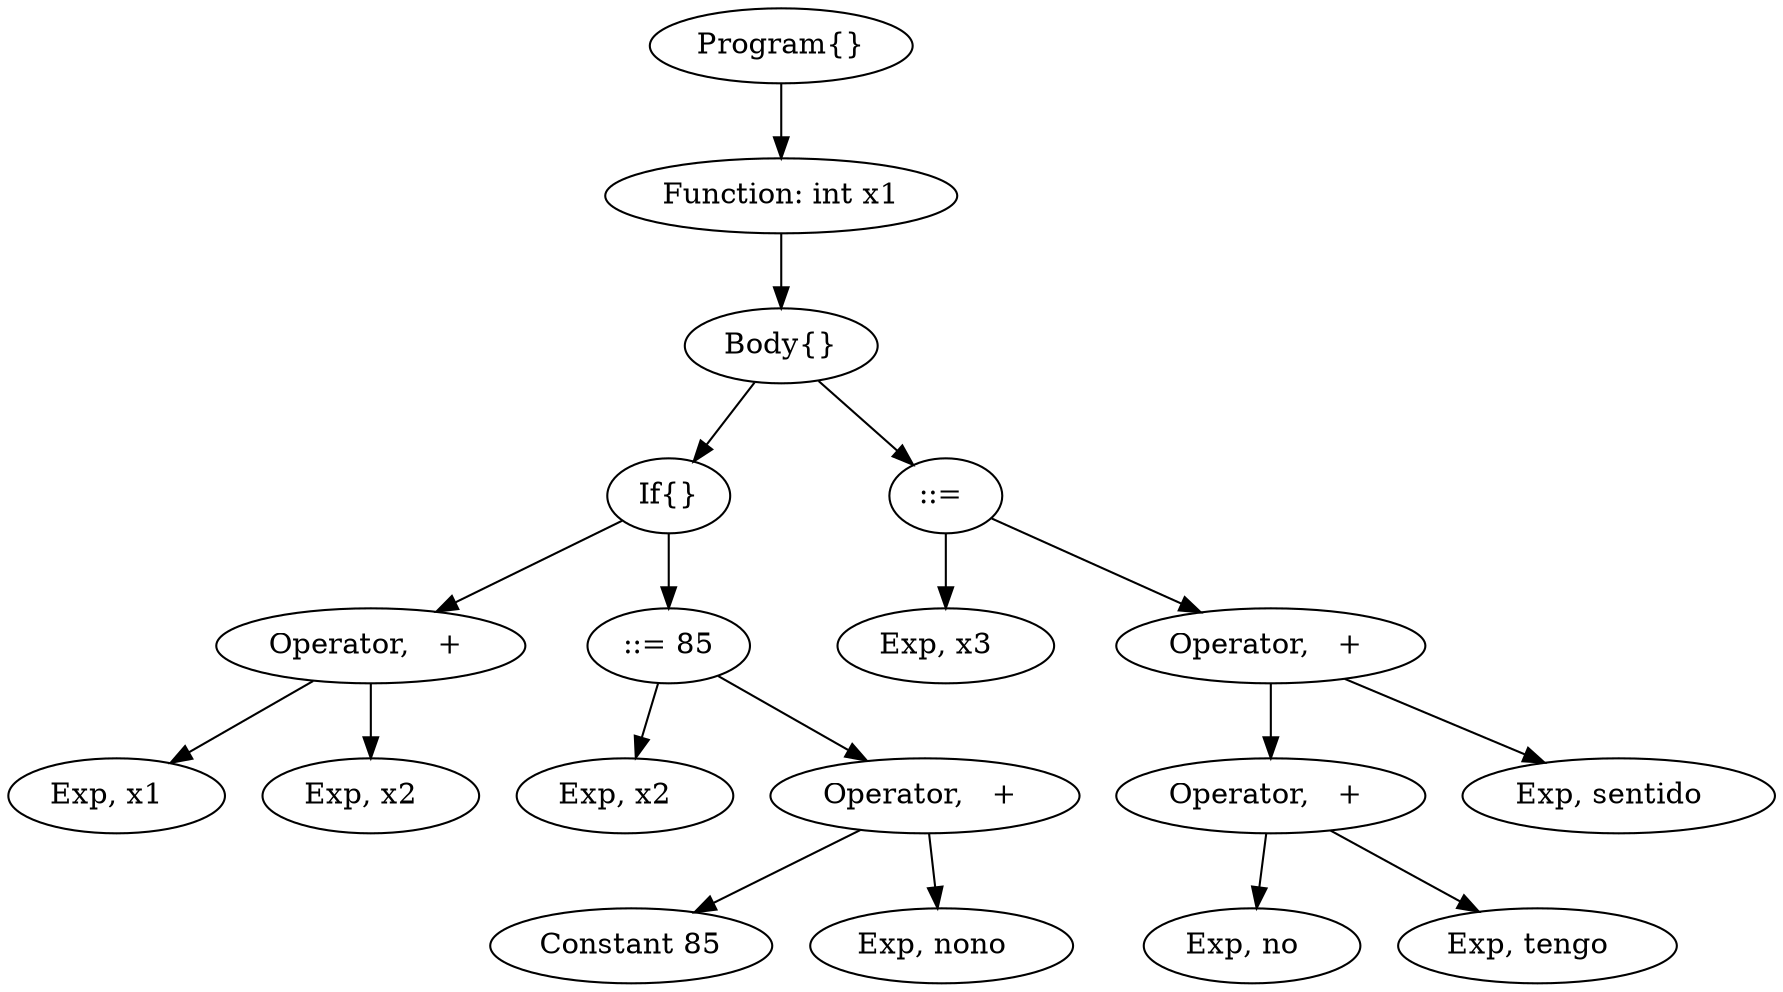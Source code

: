 digraph g {
19 [label="Program{}"];
18 [label="Function: int x1"];
17 [label="Body{}"];
9 [label="If{}"];
3 [label="Operator,   + "];
1 [label="Exp, x1  "];
2 [label="Exp, x2  "];
8 [label="::= 85"];
4 [label="Exp, x2  "];
7 [label="Operator,   + "];
5 [label="Constant 85"];
6 [label="Exp, nono  "];
16 [label="::= "];
10 [label="Exp, x3  "];
15 [label="Operator,   + "];
13 [label="Operator,   + "];
11 [label="Exp, no  "];
12 [label="Exp, tengo  "];
14 [label="Exp, sentido  "];
19->18;
18->17;
17->9;
9->3;
3->1;
3->2;
9->8;
8->4;
8->7;
7->5;
7->6;
17->16;
16->10;
16->15;
15->13;
13->11;
13->12;
15->14;
}